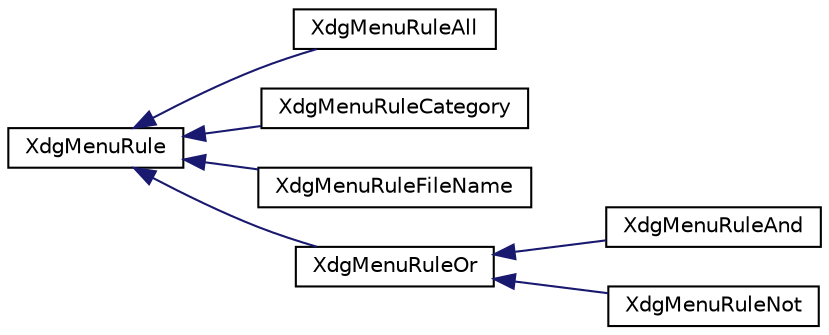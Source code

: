 digraph G
{
  edge [fontname="Helvetica",fontsize="10",labelfontname="Helvetica",labelfontsize="10"];
  node [fontname="Helvetica",fontsize="10",shape=record];
  rankdir=LR;
  Node1 [label="XdgMenuRule",height=0.2,width=0.4,color="black", fillcolor="white", style="filled",URL="$classXdgMenuRule.html"];
  Node1 -> Node2 [dir=back,color="midnightblue",fontsize="10",style="solid",fontname="Helvetica"];
  Node2 [label="XdgMenuRuleAll",height=0.2,width=0.4,color="black", fillcolor="white", style="filled",URL="$classXdgMenuRuleAll.html"];
  Node1 -> Node3 [dir=back,color="midnightblue",fontsize="10",style="solid",fontname="Helvetica"];
  Node3 [label="XdgMenuRuleCategory",height=0.2,width=0.4,color="black", fillcolor="white", style="filled",URL="$classXdgMenuRuleCategory.html"];
  Node1 -> Node4 [dir=back,color="midnightblue",fontsize="10",style="solid",fontname="Helvetica"];
  Node4 [label="XdgMenuRuleFileName",height=0.2,width=0.4,color="black", fillcolor="white", style="filled",URL="$classXdgMenuRuleFileName.html"];
  Node1 -> Node5 [dir=back,color="midnightblue",fontsize="10",style="solid",fontname="Helvetica"];
  Node5 [label="XdgMenuRuleOr",height=0.2,width=0.4,color="black", fillcolor="white", style="filled",URL="$classXdgMenuRuleOr.html"];
  Node5 -> Node6 [dir=back,color="midnightblue",fontsize="10",style="solid",fontname="Helvetica"];
  Node6 [label="XdgMenuRuleAnd",height=0.2,width=0.4,color="black", fillcolor="white", style="filled",URL="$classXdgMenuRuleAnd.html"];
  Node5 -> Node7 [dir=back,color="midnightblue",fontsize="10",style="solid",fontname="Helvetica"];
  Node7 [label="XdgMenuRuleNot",height=0.2,width=0.4,color="black", fillcolor="white", style="filled",URL="$classXdgMenuRuleNot.html"];
}
